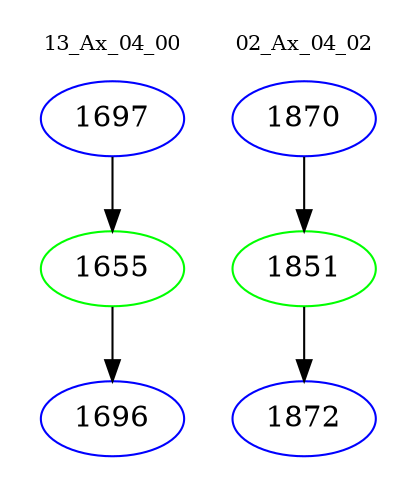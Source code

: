 digraph{
subgraph cluster_0 {
color = white
label = "13_Ax_04_00";
fontsize=10;
T0_1697 [label="1697", color="blue"]
T0_1697 -> T0_1655 [color="black"]
T0_1655 [label="1655", color="green"]
T0_1655 -> T0_1696 [color="black"]
T0_1696 [label="1696", color="blue"]
}
subgraph cluster_1 {
color = white
label = "02_Ax_04_02";
fontsize=10;
T1_1870 [label="1870", color="blue"]
T1_1870 -> T1_1851 [color="black"]
T1_1851 [label="1851", color="green"]
T1_1851 -> T1_1872 [color="black"]
T1_1872 [label="1872", color="blue"]
}
}
